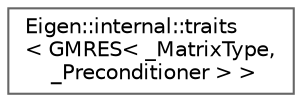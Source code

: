 digraph "类继承关系图"
{
 // LATEX_PDF_SIZE
  bgcolor="transparent";
  edge [fontname=Helvetica,fontsize=10,labelfontname=Helvetica,labelfontsize=10];
  node [fontname=Helvetica,fontsize=10,shape=box,height=0.2,width=0.4];
  rankdir="LR";
  Node0 [id="Node000000",label="Eigen::internal::traits\l\< GMRES\< _MatrixType,\l _Preconditioner \> \>",height=0.2,width=0.4,color="grey40", fillcolor="white", style="filled",URL="$struct_eigen_1_1internal_1_1traits_3_01_g_m_r_e_s_3_01___matrix_type_00_01___preconditioner_01_4_01_4.html",tooltip=" "];
}
